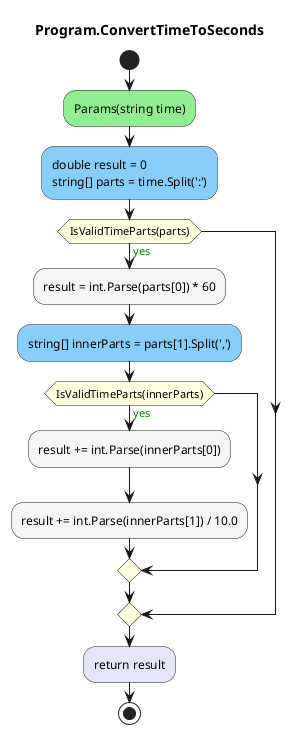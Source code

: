 @startuml Program.ConvertTimeToSeconds
title Program.ConvertTimeToSeconds
start
#LightGreen:Params(string time);
#LightSkyBlue:double result = 0\nstring[] parts = time.Split(':');
#LightYellow:if (IsValidTimeParts(parts)) then (<color:green>yes)
        #WhiteSmoke:result = int.Parse(parts[0]) * 60;
        #LightSkyBlue:string[] innerParts = parts[1].Split(',');
        #LightYellow:if (IsValidTimeParts(innerParts)) then (<color:green>yes)
                #WhiteSmoke:result += int.Parse(innerParts[0]);
                #WhiteSmoke:result += int.Parse(innerParts[1]) / 10.0;
        endif
endif
#Lavender:return result;
stop
@enduml
